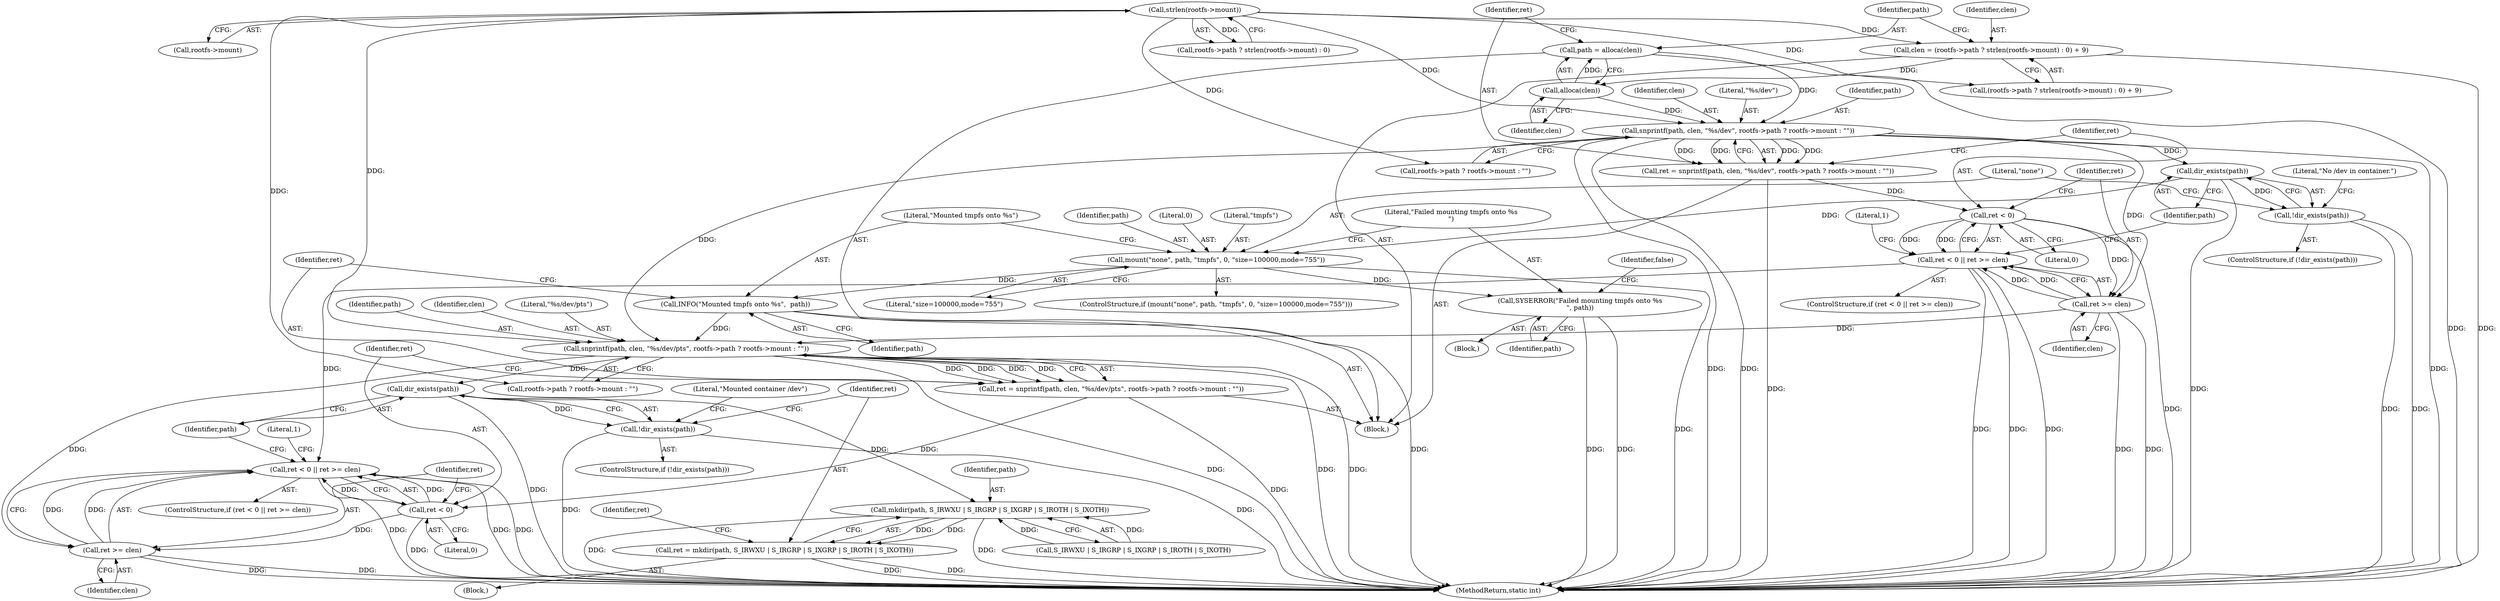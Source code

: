 digraph "0_lxc_592fd47a6245508b79fe6ac819fe6d3b2c1289be_4@API" {
"1000125" [label="(Call,path = alloca(clen))"];
"1000127" [label="(Call,alloca(clen))"];
"1000112" [label="(Call,clen = (rootfs->path ? strlen(rootfs->mount) : 0) + 9)"];
"1000119" [label="(Call,strlen(rootfs->mount))"];
"1000131" [label="(Call,snprintf(path, clen, \"%s/dev\", rootfs->path ? rootfs->mount : \"\"))"];
"1000129" [label="(Call,ret = snprintf(path, clen, \"%s/dev\", rootfs->path ? rootfs->mount : \"\"))"];
"1000145" [label="(Call,ret < 0)"];
"1000144" [label="(Call,ret < 0 || ret >= clen)"];
"1000196" [label="(Call,ret < 0 || ret >= clen)"];
"1000148" [label="(Call,ret >= clen)"];
"1000183" [label="(Call,snprintf(path, clen, \"%s/dev/pts\", rootfs->path ? rootfs->mount : \"\"))"];
"1000181" [label="(Call,ret = snprintf(path, clen, \"%s/dev/pts\", rootfs->path ? rootfs->mount : \"\"))"];
"1000197" [label="(Call,ret < 0)"];
"1000200" [label="(Call,ret >= clen)"];
"1000208" [label="(Call,dir_exists(path))"];
"1000207" [label="(Call,!dir_exists(path))"];
"1000213" [label="(Call,mkdir(path, S_IRWXU | S_IRGRP | S_IXGRP | S_IROTH | S_IXOTH))"];
"1000211" [label="(Call,ret = mkdir(path, S_IRWXU | S_IRGRP | S_IXGRP | S_IROTH | S_IXOTH))"];
"1000156" [label="(Call,dir_exists(path))"];
"1000155" [label="(Call,!dir_exists(path))"];
"1000166" [label="(Call,mount(\"none\", path, \"tmpfs\", 0, \"size=100000,mode=755\"))"];
"1000173" [label="(Call,SYSERROR(\"Failed mounting tmpfs onto %s\n\", path))"];
"1000178" [label="(Call,INFO(\"Mounted tmpfs onto %s\",  path))"];
"1000197" [label="(Call,ret < 0)"];
"1000182" [label="(Identifier,ret)"];
"1000166" [label="(Call,mount(\"none\", path, \"tmpfs\", 0, \"size=100000,mode=755\"))"];
"1000126" [label="(Identifier,path)"];
"1000198" [label="(Identifier,ret)"];
"1000175" [label="(Identifier,path)"];
"1000196" [label="(Call,ret < 0 || ret >= clen)"];
"1000128" [label="(Identifier,clen)"];
"1000186" [label="(Literal,\"%s/dev/pts\")"];
"1000177" [label="(Identifier,false)"];
"1000130" [label="(Identifier,ret)"];
"1000143" [label="(ControlStructure,if (ret < 0 || ret >= clen))"];
"1000212" [label="(Identifier,ret)"];
"1000167" [label="(Literal,\"none\")"];
"1000215" [label="(Call,S_IRWXU | S_IRGRP | S_IXGRP | S_IROTH | S_IXOTH)"];
"1000180" [label="(Identifier,path)"];
"1000157" [label="(Identifier,path)"];
"1000205" [label="(Literal,1)"];
"1000206" [label="(ControlStructure,if (!dir_exists(path)))"];
"1000225" [label="(Identifier,ret)"];
"1000213" [label="(Call,mkdir(path, S_IRWXU | S_IRGRP | S_IXGRP | S_IROTH | S_IXOTH))"];
"1000155" [label="(Call,!dir_exists(path))"];
"1000171" [label="(Literal,\"size=100000,mode=755\")"];
"1000210" [label="(Block,)"];
"1000165" [label="(ControlStructure,if (mount(\"none\", path, \"tmpfs\", 0, \"size=100000,mode=755\")))"];
"1000113" [label="(Identifier,clen)"];
"1000120" [label="(Call,rootfs->mount)"];
"1000184" [label="(Identifier,path)"];
"1000156" [label="(Call,dir_exists(path))"];
"1000119" [label="(Call,strlen(rootfs->mount))"];
"1000148" [label="(Call,ret >= clen)"];
"1000135" [label="(Call,rootfs->path ? rootfs->mount : \"\")"];
"1000147" [label="(Literal,0)"];
"1000214" [label="(Identifier,path)"];
"1000160" [label="(Literal,\"No /dev in container.\")"];
"1000200" [label="(Call,ret >= clen)"];
"1000169" [label="(Literal,\"tmpfs\")"];
"1000146" [label="(Identifier,ret)"];
"1000183" [label="(Call,snprintf(path, clen, \"%s/dev/pts\", rootfs->path ? rootfs->mount : \"\"))"];
"1000129" [label="(Call,ret = snprintf(path, clen, \"%s/dev\", rootfs->path ? rootfs->mount : \"\"))"];
"1000153" [label="(Literal,1)"];
"1000133" [label="(Identifier,clen)"];
"1000178" [label="(Call,INFO(\"Mounted tmpfs onto %s\",  path))"];
"1000211" [label="(Call,ret = mkdir(path, S_IRWXU | S_IRGRP | S_IXGRP | S_IROTH | S_IXOTH))"];
"1000131" [label="(Call,snprintf(path, clen, \"%s/dev\", rootfs->path ? rootfs->mount : \"\"))"];
"1000207" [label="(Call,!dir_exists(path))"];
"1000125" [label="(Call,path = alloca(clen))"];
"1000127" [label="(Call,alloca(clen))"];
"1000187" [label="(Call,rootfs->path ? rootfs->mount : \"\")"];
"1000112" [label="(Call,clen = (rootfs->path ? strlen(rootfs->mount) : 0) + 9)"];
"1000168" [label="(Identifier,path)"];
"1000106" [label="(Block,)"];
"1000202" [label="(Identifier,clen)"];
"1000149" [label="(Identifier,ret)"];
"1000233" [label="(Literal,\"Mounted container /dev\")"];
"1000195" [label="(ControlStructure,if (ret < 0 || ret >= clen))"];
"1000115" [label="(Call,rootfs->path ? strlen(rootfs->mount) : 0)"];
"1000201" [label="(Identifier,ret)"];
"1000154" [label="(ControlStructure,if (!dir_exists(path)))"];
"1000179" [label="(Literal,\"Mounted tmpfs onto %s\")"];
"1000134" [label="(Literal,\"%s/dev\")"];
"1000114" [label="(Call,(rootfs->path ? strlen(rootfs->mount) : 0) + 9)"];
"1000132" [label="(Identifier,path)"];
"1000170" [label="(Literal,0)"];
"1000174" [label="(Literal,\"Failed mounting tmpfs onto %s\n\")"];
"1000145" [label="(Call,ret < 0)"];
"1000173" [label="(Call,SYSERROR(\"Failed mounting tmpfs onto %s\n\", path))"];
"1000209" [label="(Identifier,path)"];
"1000150" [label="(Identifier,clen)"];
"1000172" [label="(Block,)"];
"1000185" [label="(Identifier,clen)"];
"1000208" [label="(Call,dir_exists(path))"];
"1000199" [label="(Literal,0)"];
"1000236" [label="(MethodReturn,static int)"];
"1000181" [label="(Call,ret = snprintf(path, clen, \"%s/dev/pts\", rootfs->path ? rootfs->mount : \"\"))"];
"1000144" [label="(Call,ret < 0 || ret >= clen)"];
"1000125" -> "1000106"  [label="AST: "];
"1000125" -> "1000127"  [label="CFG: "];
"1000126" -> "1000125"  [label="AST: "];
"1000127" -> "1000125"  [label="AST: "];
"1000130" -> "1000125"  [label="CFG: "];
"1000125" -> "1000236"  [label="DDG: "];
"1000127" -> "1000125"  [label="DDG: "];
"1000125" -> "1000131"  [label="DDG: "];
"1000127" -> "1000128"  [label="CFG: "];
"1000128" -> "1000127"  [label="AST: "];
"1000112" -> "1000127"  [label="DDG: "];
"1000127" -> "1000131"  [label="DDG: "];
"1000112" -> "1000106"  [label="AST: "];
"1000112" -> "1000114"  [label="CFG: "];
"1000113" -> "1000112"  [label="AST: "];
"1000114" -> "1000112"  [label="AST: "];
"1000126" -> "1000112"  [label="CFG: "];
"1000112" -> "1000236"  [label="DDG: "];
"1000119" -> "1000112"  [label="DDG: "];
"1000119" -> "1000115"  [label="AST: "];
"1000119" -> "1000120"  [label="CFG: "];
"1000120" -> "1000119"  [label="AST: "];
"1000115" -> "1000119"  [label="CFG: "];
"1000119" -> "1000114"  [label="DDG: "];
"1000119" -> "1000115"  [label="DDG: "];
"1000119" -> "1000131"  [label="DDG: "];
"1000119" -> "1000135"  [label="DDG: "];
"1000119" -> "1000183"  [label="DDG: "];
"1000119" -> "1000187"  [label="DDG: "];
"1000131" -> "1000129"  [label="AST: "];
"1000131" -> "1000135"  [label="CFG: "];
"1000132" -> "1000131"  [label="AST: "];
"1000133" -> "1000131"  [label="AST: "];
"1000134" -> "1000131"  [label="AST: "];
"1000135" -> "1000131"  [label="AST: "];
"1000129" -> "1000131"  [label="CFG: "];
"1000131" -> "1000236"  [label="DDG: "];
"1000131" -> "1000236"  [label="DDG: "];
"1000131" -> "1000236"  [label="DDG: "];
"1000131" -> "1000129"  [label="DDG: "];
"1000131" -> "1000129"  [label="DDG: "];
"1000131" -> "1000129"  [label="DDG: "];
"1000131" -> "1000129"  [label="DDG: "];
"1000131" -> "1000148"  [label="DDG: "];
"1000131" -> "1000156"  [label="DDG: "];
"1000131" -> "1000183"  [label="DDG: "];
"1000129" -> "1000106"  [label="AST: "];
"1000130" -> "1000129"  [label="AST: "];
"1000146" -> "1000129"  [label="CFG: "];
"1000129" -> "1000236"  [label="DDG: "];
"1000129" -> "1000145"  [label="DDG: "];
"1000145" -> "1000144"  [label="AST: "];
"1000145" -> "1000147"  [label="CFG: "];
"1000146" -> "1000145"  [label="AST: "];
"1000147" -> "1000145"  [label="AST: "];
"1000149" -> "1000145"  [label="CFG: "];
"1000144" -> "1000145"  [label="CFG: "];
"1000145" -> "1000236"  [label="DDG: "];
"1000145" -> "1000144"  [label="DDG: "];
"1000145" -> "1000144"  [label="DDG: "];
"1000145" -> "1000148"  [label="DDG: "];
"1000144" -> "1000143"  [label="AST: "];
"1000144" -> "1000148"  [label="CFG: "];
"1000148" -> "1000144"  [label="AST: "];
"1000153" -> "1000144"  [label="CFG: "];
"1000157" -> "1000144"  [label="CFG: "];
"1000144" -> "1000236"  [label="DDG: "];
"1000144" -> "1000236"  [label="DDG: "];
"1000144" -> "1000236"  [label="DDG: "];
"1000148" -> "1000144"  [label="DDG: "];
"1000148" -> "1000144"  [label="DDG: "];
"1000144" -> "1000196"  [label="DDG: "];
"1000196" -> "1000195"  [label="AST: "];
"1000196" -> "1000197"  [label="CFG: "];
"1000196" -> "1000200"  [label="CFG: "];
"1000197" -> "1000196"  [label="AST: "];
"1000200" -> "1000196"  [label="AST: "];
"1000205" -> "1000196"  [label="CFG: "];
"1000209" -> "1000196"  [label="CFG: "];
"1000196" -> "1000236"  [label="DDG: "];
"1000196" -> "1000236"  [label="DDG: "];
"1000196" -> "1000236"  [label="DDG: "];
"1000197" -> "1000196"  [label="DDG: "];
"1000197" -> "1000196"  [label="DDG: "];
"1000200" -> "1000196"  [label="DDG: "];
"1000200" -> "1000196"  [label="DDG: "];
"1000148" -> "1000150"  [label="CFG: "];
"1000149" -> "1000148"  [label="AST: "];
"1000150" -> "1000148"  [label="AST: "];
"1000148" -> "1000236"  [label="DDG: "];
"1000148" -> "1000236"  [label="DDG: "];
"1000148" -> "1000183"  [label="DDG: "];
"1000183" -> "1000181"  [label="AST: "];
"1000183" -> "1000187"  [label="CFG: "];
"1000184" -> "1000183"  [label="AST: "];
"1000185" -> "1000183"  [label="AST: "];
"1000186" -> "1000183"  [label="AST: "];
"1000187" -> "1000183"  [label="AST: "];
"1000181" -> "1000183"  [label="CFG: "];
"1000183" -> "1000236"  [label="DDG: "];
"1000183" -> "1000236"  [label="DDG: "];
"1000183" -> "1000236"  [label="DDG: "];
"1000183" -> "1000181"  [label="DDG: "];
"1000183" -> "1000181"  [label="DDG: "];
"1000183" -> "1000181"  [label="DDG: "];
"1000183" -> "1000181"  [label="DDG: "];
"1000178" -> "1000183"  [label="DDG: "];
"1000183" -> "1000200"  [label="DDG: "];
"1000183" -> "1000208"  [label="DDG: "];
"1000181" -> "1000106"  [label="AST: "];
"1000182" -> "1000181"  [label="AST: "];
"1000198" -> "1000181"  [label="CFG: "];
"1000181" -> "1000236"  [label="DDG: "];
"1000181" -> "1000197"  [label="DDG: "];
"1000197" -> "1000199"  [label="CFG: "];
"1000198" -> "1000197"  [label="AST: "];
"1000199" -> "1000197"  [label="AST: "];
"1000201" -> "1000197"  [label="CFG: "];
"1000197" -> "1000236"  [label="DDG: "];
"1000197" -> "1000200"  [label="DDG: "];
"1000200" -> "1000202"  [label="CFG: "];
"1000201" -> "1000200"  [label="AST: "];
"1000202" -> "1000200"  [label="AST: "];
"1000200" -> "1000236"  [label="DDG: "];
"1000200" -> "1000236"  [label="DDG: "];
"1000208" -> "1000207"  [label="AST: "];
"1000208" -> "1000209"  [label="CFG: "];
"1000209" -> "1000208"  [label="AST: "];
"1000207" -> "1000208"  [label="CFG: "];
"1000208" -> "1000236"  [label="DDG: "];
"1000208" -> "1000207"  [label="DDG: "];
"1000208" -> "1000213"  [label="DDG: "];
"1000207" -> "1000206"  [label="AST: "];
"1000212" -> "1000207"  [label="CFG: "];
"1000233" -> "1000207"  [label="CFG: "];
"1000207" -> "1000236"  [label="DDG: "];
"1000207" -> "1000236"  [label="DDG: "];
"1000213" -> "1000211"  [label="AST: "];
"1000213" -> "1000215"  [label="CFG: "];
"1000214" -> "1000213"  [label="AST: "];
"1000215" -> "1000213"  [label="AST: "];
"1000211" -> "1000213"  [label="CFG: "];
"1000213" -> "1000236"  [label="DDG: "];
"1000213" -> "1000236"  [label="DDG: "];
"1000213" -> "1000211"  [label="DDG: "];
"1000213" -> "1000211"  [label="DDG: "];
"1000215" -> "1000213"  [label="DDG: "];
"1000215" -> "1000213"  [label="DDG: "];
"1000211" -> "1000210"  [label="AST: "];
"1000212" -> "1000211"  [label="AST: "];
"1000225" -> "1000211"  [label="CFG: "];
"1000211" -> "1000236"  [label="DDG: "];
"1000211" -> "1000236"  [label="DDG: "];
"1000156" -> "1000155"  [label="AST: "];
"1000156" -> "1000157"  [label="CFG: "];
"1000157" -> "1000156"  [label="AST: "];
"1000155" -> "1000156"  [label="CFG: "];
"1000156" -> "1000236"  [label="DDG: "];
"1000156" -> "1000155"  [label="DDG: "];
"1000156" -> "1000166"  [label="DDG: "];
"1000155" -> "1000154"  [label="AST: "];
"1000160" -> "1000155"  [label="CFG: "];
"1000167" -> "1000155"  [label="CFG: "];
"1000155" -> "1000236"  [label="DDG: "];
"1000155" -> "1000236"  [label="DDG: "];
"1000166" -> "1000165"  [label="AST: "];
"1000166" -> "1000171"  [label="CFG: "];
"1000167" -> "1000166"  [label="AST: "];
"1000168" -> "1000166"  [label="AST: "];
"1000169" -> "1000166"  [label="AST: "];
"1000170" -> "1000166"  [label="AST: "];
"1000171" -> "1000166"  [label="AST: "];
"1000174" -> "1000166"  [label="CFG: "];
"1000179" -> "1000166"  [label="CFG: "];
"1000166" -> "1000236"  [label="DDG: "];
"1000166" -> "1000173"  [label="DDG: "];
"1000166" -> "1000178"  [label="DDG: "];
"1000173" -> "1000172"  [label="AST: "];
"1000173" -> "1000175"  [label="CFG: "];
"1000174" -> "1000173"  [label="AST: "];
"1000175" -> "1000173"  [label="AST: "];
"1000177" -> "1000173"  [label="CFG: "];
"1000173" -> "1000236"  [label="DDG: "];
"1000173" -> "1000236"  [label="DDG: "];
"1000178" -> "1000106"  [label="AST: "];
"1000178" -> "1000180"  [label="CFG: "];
"1000179" -> "1000178"  [label="AST: "];
"1000180" -> "1000178"  [label="AST: "];
"1000182" -> "1000178"  [label="CFG: "];
"1000178" -> "1000236"  [label="DDG: "];
}
